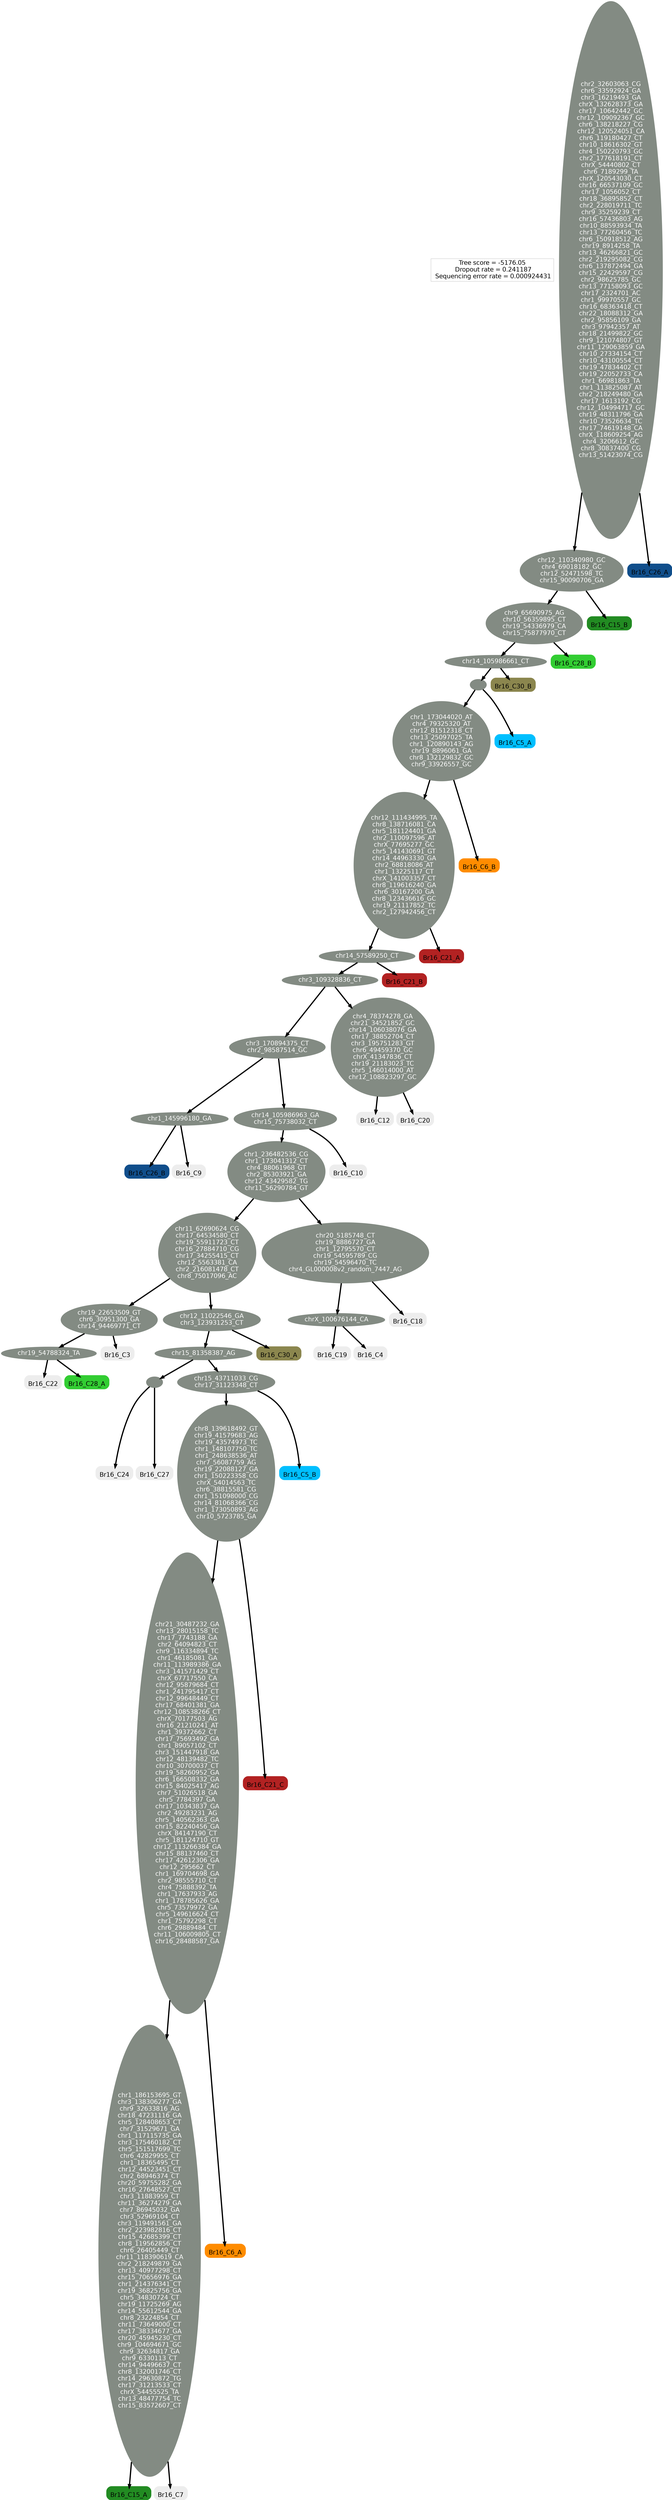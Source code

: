 digraph G {
node [color=gray, shape=box, fontcolor=black, fontsize=20, fontname=Helvetica];
scoreBox [label= "Tree score = -5176.05
 Dropout rate = 0.241187
 Sequencing error rate = 0.000924431"];
edge [penwidth=4];
node [color=honeydew4, style=filled, fontcolor=white, shape=oval];
27 [label="chr12_110340980_GC
chr4_69018182_GC
chr12_52471598_TC
chr15_90090706_GA
"];
28 [label="chr14_105986661_CT
"];
29 [label="chr1_186153695_GT
chr3_138306277_GA
chr9_32633816_AG
chr18_47231116_GA
chr5_128408653_CT
chr7_31529671_GA
chr1_117115735_GA
chr3_175460182_CT
chr5_151517699_TC
chr6_42829955_CT
chr1_18365495_CT
chr12_44523451_CT
chr2_68946374_CT
chr20_59755282_GA
chr16_27648527_CT
chr3_11883959_CT
chr11_36274279_GA
chr7_86945032_GA
chr3_52969104_CT
chr3_119491561_GA
chr2_223982816_CT
chr15_42685399_CT
chr8_119562856_CT
chr6_26405449_CT
chr11_118390619_CA
chr2_218249879_GA
chr13_40977298_CT
chr15_70656976_GA
chr1_214376341_CT
chr19_36825756_GA
chr5_34830724_CT
chr19_11725269_AG
chr14_55612544_GA
chr8_23224854_CT
chr11_73649000_CT
chr17_38334677_GA
chr20_45945230_CT
chr9_104694671_GC
chr9_32634817_GA
chr9_6330113_CT
chr14_94496637_CT
chr8_132001746_CT
chr14_29630872_TG
chr17_31213533_CT
chrX_54455525_TA
chr13_48477754_TC
chr15_83572607_CT
"];
30 [label="chr19_22653509_GT
chr6_30951300_GA
chr14_94469771_CT
"];
31 [label="chrX_100676144_CA
"];
32 [label=""];
33 [label="chr15_81358387_AG
"];
34 [label="chr19_54788324_TA
"];
35 [label="chr3_170894375_CT
chr2_98587514_GC
"];
36 [label="chr1_173044020_AT
chr4_79325320_AT
chr12_81512318_CT
chr13_25097025_TA
chr1_120890143_AG
chr19_8896061_GA
chr8_132129832_GC
chr9_33926557_GC
"];
37 [label="chr11_62690624_CG
chr17_64534580_CT
chr19_55911723_CT
chr16_27884710_CG
chr17_34255415_CT
chr12_5563381_CA
chr2_216081478_CT
chr8_75017096_AC
"];
38 [label=""];
39 [label="chr20_5185748_CT
chr19_8886727_GA
chr1_12795570_CT
chr19_54595789_CG
chr19_54596470_TC
chr4_GL000008v2_random_7447_AG
"];
40 [label="chr15_43711033_CG
chr17_31123348_CT
"];
41 [label="chr1_236482536_CG
chr1_173041312_CT
chr4_88061968_GT
chr2_85303921_GA
chr12_43429582_TG
chr11_56290784_GT
"];
42 [label="chr14_57589250_CT
"];
43 [label="chr1_145996180_GA
"];
44 [label="chr12_111434995_TA
chr8_138716081_CA
chr5_181124401_GA
chr2_110097596_AT
chrX_77695277_GC
chr5_141430691_GT
chr14_44963330_GA
chr2_68818086_AT
chr1_13225117_CT
chrX_141003357_CT
chr8_119616240_GA
chr6_30167200_GA
chr8_123436616_GC
chr19_21117852_TC
chr2_127942456_CT
"];
45 [label="chr8_139618492_GT
chr19_41579683_AG
chr19_43574973_TC
chr1_148107750_TC
chr1_248638536_AT
chr7_56087759_AG
chr19_22088127_GA
chr1_150223358_CG
chrX_54014563_TC
chr6_38815581_CG
chr1_151098000_CG
chr14_81068366_CG
chr1_173050893_AG
chr10_5723785_GA
"];
46 [label="chr12_11022546_GA
chr3_123931253_CT
"];
47 [label="chr14_105986963_GA
chr15_75738032_CT
"];
48 [label="chr3_109328836_CT
"];
49 [label="chr21_30487232_GA
chr13_28015158_TC
chr17_7743188_GA
chr2_64094823_CT
chr9_116334894_TC
chr1_46185081_GA
chr11_113989386_GA
chr3_141571429_CT
chrX_67717550_CA
chr12_95879684_CT
chr1_241795417_CT
chr12_99648449_CT
chr17_68401381_GA
chr12_108538266_CT
chrX_70177503_AG
chr16_21210241_AT
chr1_39372662_CT
chr17_75693492_GA
chr1_89057102_CT
chr3_151447918_GA
chr12_48139482_TC
chr10_30700037_CT
chr19_58260952_GA
chr6_166508332_GA
chr15_84025417_AG
chr7_51026518_GA
chr5_7784397_GA
chr17_10343837_GA
chr2_49283231_AG
chr5_140562363_GA
chr15_82240456_GA
chrX_84147190_CT
chr5_181124710_GT
chr12_113266384_GA
chr15_88137460_CT
chr17_42612306_GA
chr12_295662_CT
chr1_169704698_GA
chr2_98555710_CT
chr4_75888392_TA
chr1_17637933_AG
chr1_178785626_GA
chr5_73579972_GA
chr5_149616624_CT
chr1_75792298_CT
chr6_29889484_CT
chr11_106009805_CT
chr16_28488587_GA
"];
50 [label="chr4_78374278_GA
chr21_34521852_GC
chr14_106038076_GA
chr17_38852704_CT
chr3_195751283_GT
chr6_49459370_GC
chrX_41347836_CT
chr19_21183023_TC
chr5_146014000_AT
chr12_108823297_GC
"];
51 [label="chr9_65690975_AG
chr10_56359895_CT
chr19_54336979_CA
chr15_75877970_CT
"];
52 [label="chr2_32603063_CG
chr6_33592924_GA
chr3_16219493_GA
chrX_132628373_GA
chr17_10642442_GC
chr12_109092367_GC
chr6_138218227_CG
chr12_120524051_CA
chr6_119180427_CT
chr10_18616302_GT
chr4_150220793_GC
chr2_177618191_CT
chrX_54440802_CT
chr6_7189299_TA
chrX_120543030_CT
chr16_66537109_GC
chr17_1056052_CT
chr18_36895852_CT
chr2_228019711_TC
chr9_35259239_CT
chr16_57436803_AG
chr10_88593934_TA
chr13_77260456_TC
chr6_150918512_AG
chr19_8914258_TA
chr13_46266821_GC
chr2_219295082_CG
chr6_137872494_GA
chr15_22429597_CG
chr2_98625785_GC
chr13_77158093_GC
chr17_2324701_AC
chr1_99970557_GC
chr16_68363418_CT
chr22_18088312_GA
chr2_95856109_GA
chr3_97942357_AT
chr18_21499822_GC
chr9_121074807_GT
chr11_129063859_GA
chr10_27334154_CT
chr10_43100554_CT
chr19_47834402_CT
chr19_22052733_CA
chr1_66981863_TA
chr1_113825087_AT
chr2_218249480_GA
chr17_1613192_CG
chr12_104994717_GC
chr19_48311796_GA
chr10_73526634_TC
chr17_74619148_CA
chrX_118609254_AG
chr4_3206612_GC
chr8_30837400_CG
chr13_51423074_CG
"];
node [fontname=helvetica,fontcolor=black,shape="box",penwidth=10,style="rounded,filled,bold",imagepos="bc",imagescale=true, labelloc=b]; 
0[color=gray93,label="Br16_C10",fillcolor=gray93,image="../CTC-cluster-icons/cluster_1-0.png"];
1[color=gray93,label="Br16_C12",fillcolor=gray93,image="../CTC-cluster-icons/cluster_1-0.png"];
2[color=forestgreen,label="Br16_C15_A",fillcolor=forestgreen,image="../CTC-cluster-icons/cluster_2-0.png"];
3[color=forestgreen,label="Br16_C15_B",fillcolor=forestgreen,image="../CTC-cluster-icons/cluster_2-0.png"];
4[color=gray93,label="Br16_C18",fillcolor=gray93,image="../CTC-cluster-icons/cluster_1-0.png"];
5[color=gray93,label="Br16_C19",fillcolor=gray93,image="../CTC-cluster-icons/cluster_1-0.png"];
6[color=gray93,label="Br16_C20",fillcolor=gray93,image="../CTC-cluster-icons/cluster_1-0.png"];
7[color=firebrick,label="Br16_C21_A",fillcolor=firebrick,image="../CTC-cluster-icons/cluster_3-0.png"];
8[color=firebrick,label="Br16_C21_B",fillcolor=firebrick,image="../CTC-cluster-icons/cluster_3-0.png"];
9[color=firebrick,label="Br16_C21_C",fillcolor=firebrick,image="../CTC-cluster-icons/cluster_3-0.png"];
10[color=gray93,label="Br16_C22",fillcolor=gray93,image="../CTC-cluster-icons/cluster_1-0.png"];
11[color=gray93,label="Br16_C24",fillcolor=gray93,image="../CTC-cluster-icons/cluster_1-0.png"];
12[color=dodgerblue4,label="Br16_C26_A",fillcolor=dodgerblue4,image="../CTC-cluster-icons/cluster_2-0.png"];
13[color=dodgerblue4,label="Br16_C26_B",fillcolor=dodgerblue4,image="../CTC-cluster-icons/cluster_2-0.png"];
14[color=gray93,label="Br16_C27",fillcolor=gray93,image="../CTC-cluster-icons/cluster_1-0.png"];
15[color=limegreen,label="Br16_C28_A",fillcolor=limegreen,image="../CTC-cluster-icons/cluster_2-0.png"];
16[color=limegreen,label="Br16_C28_B",fillcolor=limegreen,image="../CTC-cluster-icons/cluster_2-0.png"];
17[color=gray93,label="Br16_C3",fillcolor=gray93,image="../CTC-cluster-icons/cluster_1-0.png"];
18[color=khaki4,label="Br16_C30_A",fillcolor=khaki4,image="../CTC-cluster-icons/cluster_2-0.png"];
19[color=khaki4,label="Br16_C30_B",fillcolor=khaki4,image="../CTC-cluster-icons/cluster_2-0.png"];
20[color=gray93,label="Br16_C4",fillcolor=gray93,image="../CTC-cluster-icons/cluster_1-0.png"];
21[color=deepskyblue,label="Br16_C5_A",fillcolor=deepskyblue,image="../CTC-cluster-icons/cluster_2-0.png"];
22[color=deepskyblue,label="Br16_C5_B",fillcolor=deepskyblue,image="../CTC-cluster-icons/cluster_2-0.png"];
23[color=darkorange,label="Br16_C6_A",fillcolor=darkorange,image="../CTC-cluster-icons/cluster_2-0.png"];
24[color=darkorange,label="Br16_C6_B",fillcolor=darkorange,image="../CTC-cluster-icons/cluster_2-0.png"];
25[color=gray93,label="Br16_C7",fillcolor=gray93,image="../CTC-cluster-icons/cluster_1-0.png"];
26[color=gray93,label="Br16_C9",fillcolor=gray93,image="../CTC-cluster-icons/cluster_1-0.png"];
47 -> 0;
50 -> 1;
29 -> 2;
27 -> 3;
39 -> 4;
31 -> 5;
50 -> 6;
44 -> 7;
42 -> 8;
45 -> 9;
34 -> 10;
32 -> 11;
52 -> 12;
43 -> 13;
32 -> 14;
34 -> 15;
51 -> 16;
30 -> 17;
46 -> 18;
28 -> 19;
31 -> 20;
38 -> 21;
40 -> 22;
49 -> 23;
36 -> 24;
29 -> 25;
43 -> 26;
52 -> 27;
51 -> 28;
49 -> 29;
37 -> 30;
39 -> 31;
33 -> 32;
46 -> 33;
30 -> 34;
48 -> 35;
38 -> 36;
41 -> 37;
28 -> 38;
41 -> 39;
33 -> 40;
47 -> 41;
44 -> 42;
35 -> 43;
36 -> 44;
40 -> 45;
37 -> 46;
35 -> 47;
42 -> 48;
45 -> 49;
48 -> 50;
27 -> 51;
}

